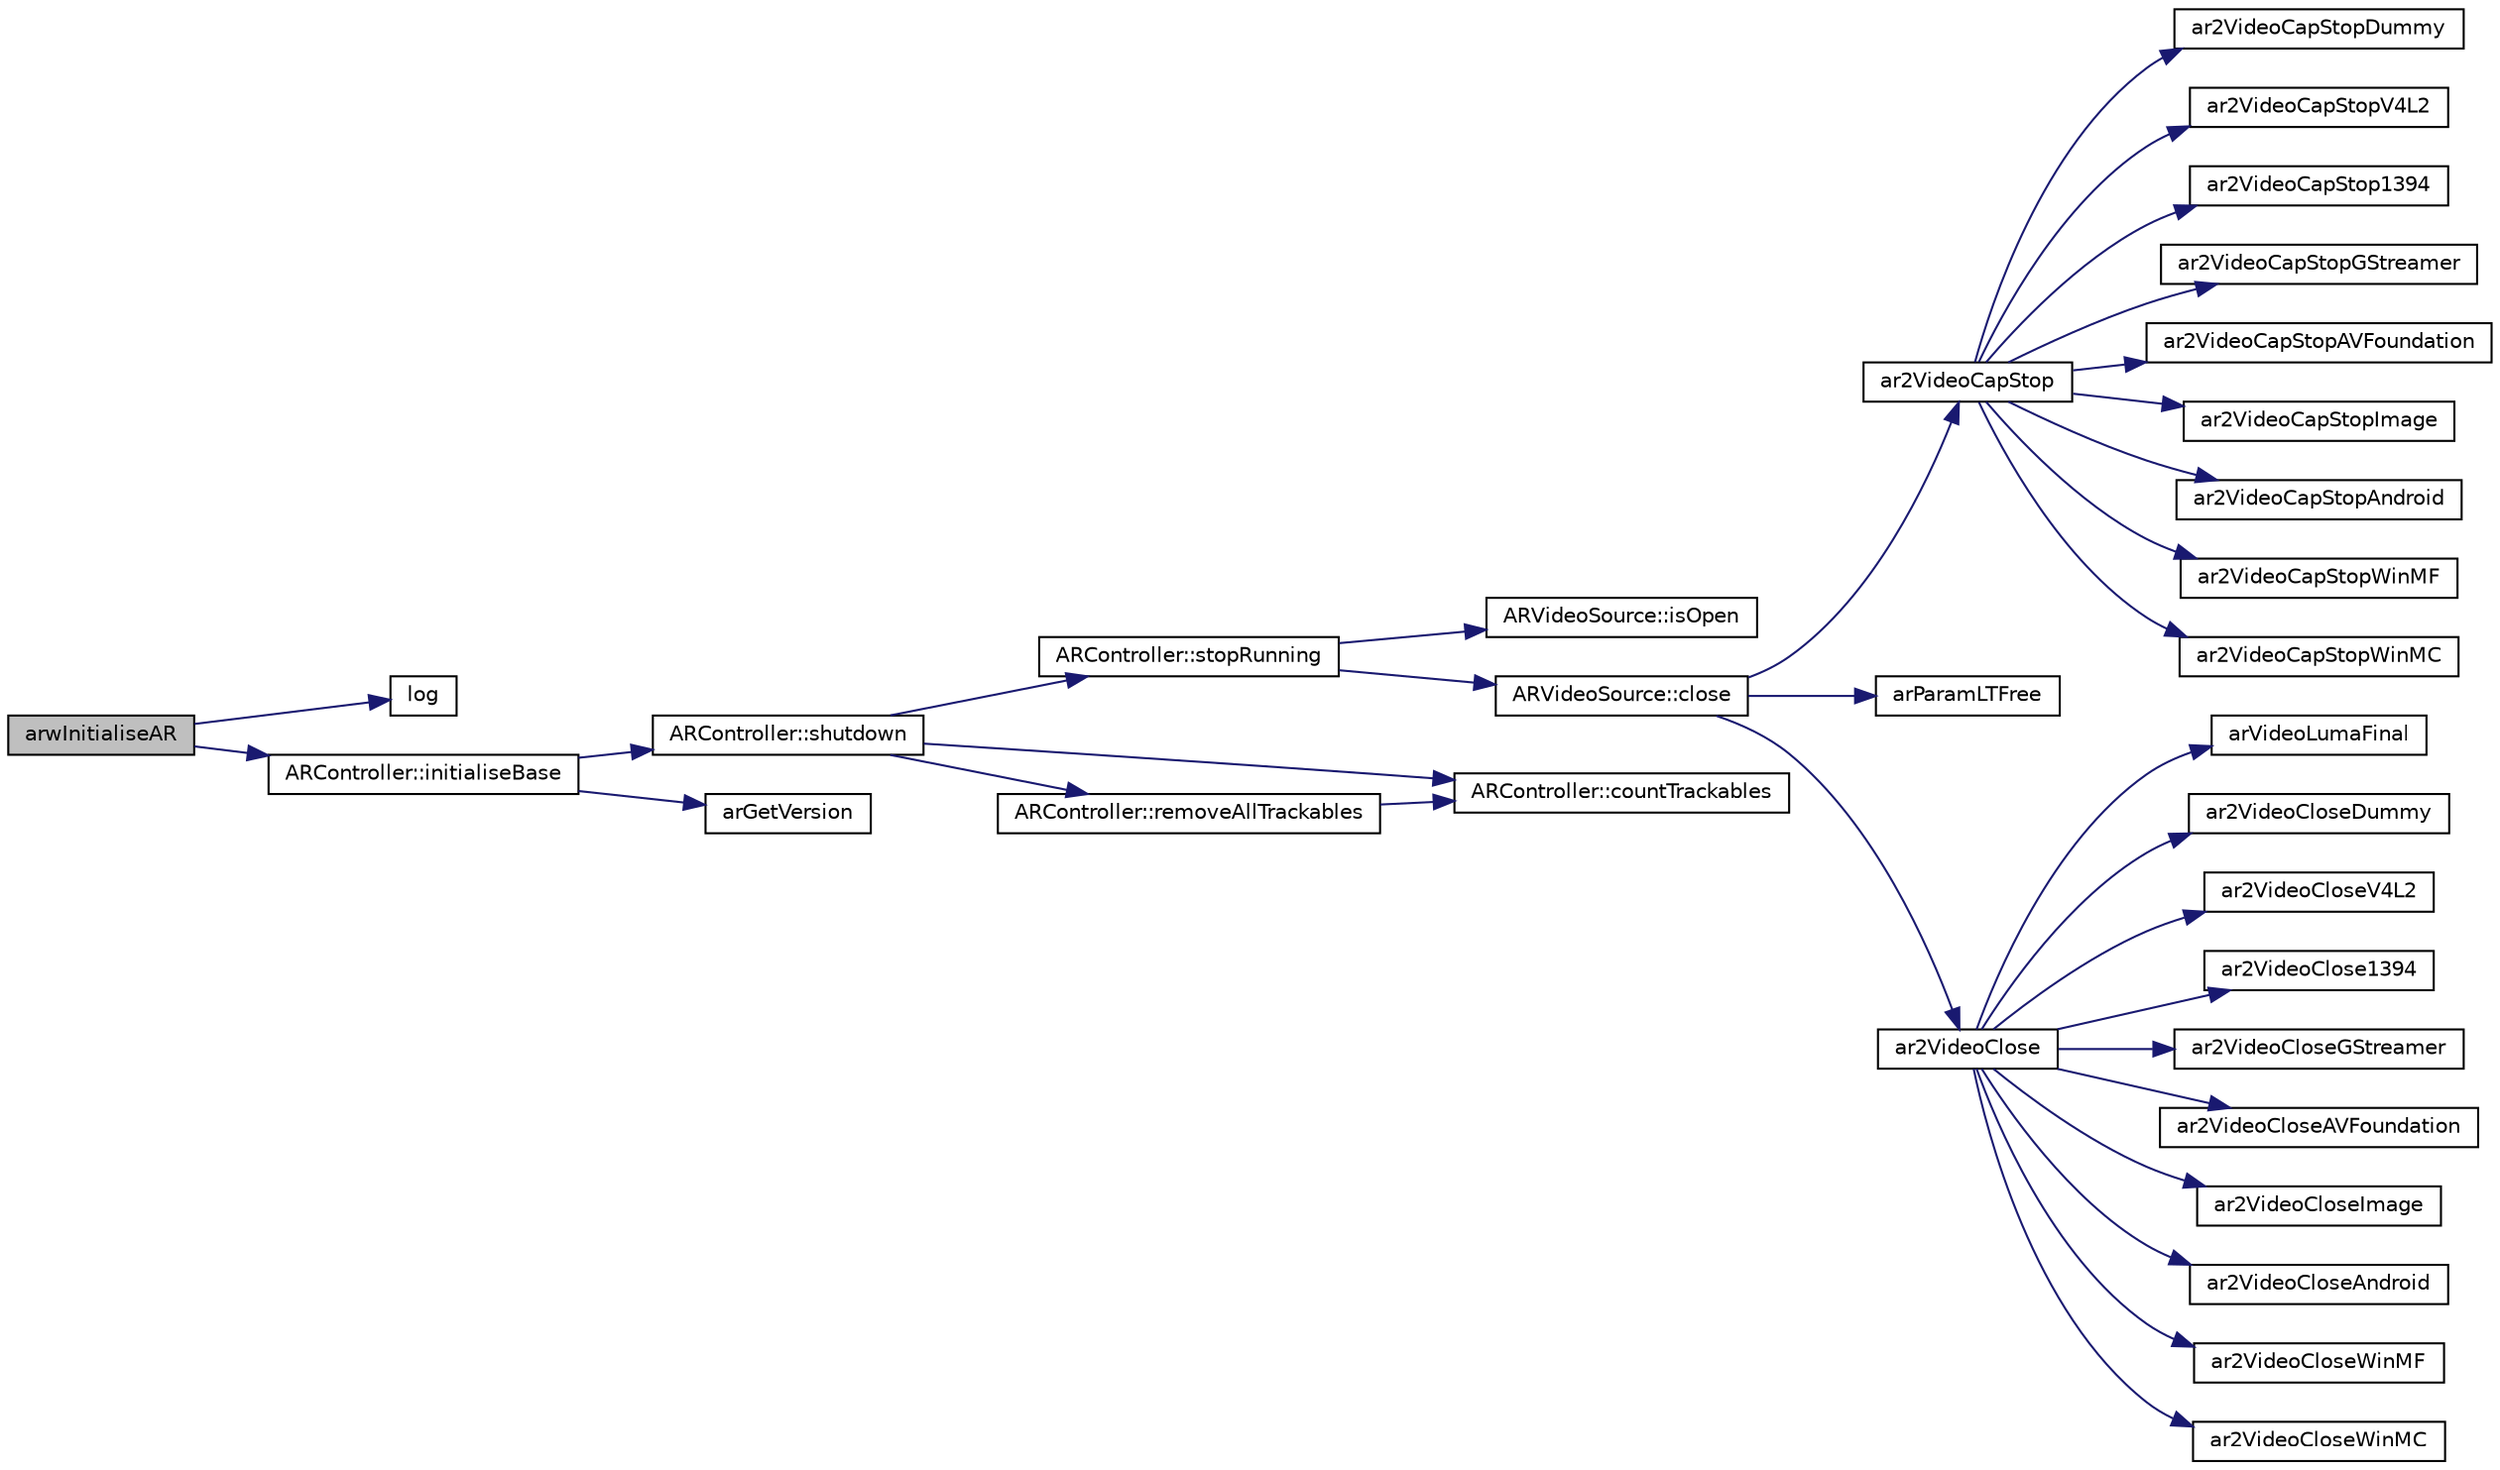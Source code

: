 digraph "arwInitialiseAR"
{
 // INTERACTIVE_SVG=YES
  edge [fontname="Helvetica",fontsize="10",labelfontname="Helvetica",labelfontsize="10"];
  node [fontname="Helvetica",fontsize="10",shape=record];
  rankdir="LR";
  Node1 [label="arwInitialiseAR",height=0.2,width=0.4,color="black", fillcolor="grey75", style="filled", fontcolor="black"];
  Node1 -> Node2 [color="midnightblue",fontsize="10",style="solid",fontname="Helvetica"];
  Node2 [label="log",height=0.2,width=0.4,color="black", fillcolor="white", style="filled",URL="$_a_r_x__c_8cpp.html#a658dcf98f0b22f514b51fa76d0817bf7"];
  Node1 -> Node3 [color="midnightblue",fontsize="10",style="solid",fontname="Helvetica"];
  Node3 [label="ARController::initialiseBase",height=0.2,width=0.4,color="black", fillcolor="white", style="filled",URL="$class_a_r_controller.html#abd86050d4df0583854f0d7eec08b6f43",tooltip="Start trackable management so trackables can be added and removed. "];
  Node3 -> Node4 [color="midnightblue",fontsize="10",style="solid",fontname="Helvetica"];
  Node4 [label="ARController::shutdown",height=0.2,width=0.4,color="black", fillcolor="white", style="filled",URL="$class_a_r_controller.html#ac3aad1d57eb54ef10ecdd57562fad461",tooltip="Stop, if running. "];
  Node4 -> Node5 [color="midnightblue",fontsize="10",style="solid",fontname="Helvetica"];
  Node5 [label="ARController::stopRunning",height=0.2,width=0.4,color="black", fillcolor="white", style="filled",URL="$class_a_r_controller.html#a889dbbe581e771d1f4f2e28fad3f686b",tooltip="Video capture and tracking stops, but trackables are still valid and can be configured. "];
  Node5 -> Node6 [color="midnightblue",fontsize="10",style="solid",fontname="Helvetica"];
  Node6 [label="ARVideoSource::isOpen",height=0.2,width=0.4,color="black", fillcolor="white", style="filled",URL="$class_a_r_video_source.html#a8706190039e04f36a81ec6f97fdfe0be",tooltip="Returns true if the video source is open. "];
  Node5 -> Node7 [color="midnightblue",fontsize="10",style="solid",fontname="Helvetica"];
  Node7 [label="ARVideoSource::close",height=0.2,width=0.4,color="black", fillcolor="white", style="filled",URL="$class_a_r_video_source.html#ae67083e64b2b3c6d7aa6d8cbe33ef95f",tooltip="Closes the video source. "];
  Node7 -> Node8 [color="midnightblue",fontsize="10",style="solid",fontname="Helvetica"];
  Node8 [label="ar2VideoCapStop",height=0.2,width=0.4,color="black", fillcolor="white", style="filled",URL="$video_8h.html#a1be4d84d7f0145a0abe41d9a351c867c"];
  Node8 -> Node9 [color="midnightblue",fontsize="10",style="solid",fontname="Helvetica"];
  Node9 [label="ar2VideoCapStopDummy",height=0.2,width=0.4,color="black", fillcolor="white", style="filled",URL="$video_dummy_8h.html#a78fa5654276bc8d340ffe8182d0bcd6c"];
  Node8 -> Node10 [color="midnightblue",fontsize="10",style="solid",fontname="Helvetica"];
  Node10 [label="ar2VideoCapStopV4L2",height=0.2,width=0.4,color="black", fillcolor="white", style="filled",URL="$video_v4_l2_8h.html#a530b43b034daf2f89586fb69e9de74aa"];
  Node8 -> Node11 [color="midnightblue",fontsize="10",style="solid",fontname="Helvetica"];
  Node11 [label="ar2VideoCapStop1394",height=0.2,width=0.4,color="black", fillcolor="white", style="filled",URL="$video1394_8h.html#a23f653b38bb02af6d9050d02b0702f94"];
  Node8 -> Node12 [color="midnightblue",fontsize="10",style="solid",fontname="Helvetica"];
  Node12 [label="ar2VideoCapStopGStreamer",height=0.2,width=0.4,color="black", fillcolor="white", style="filled",URL="$video_g_streamer_8h.html#a7742f3dc5f58756420a4f50e9f588432"];
  Node8 -> Node13 [color="midnightblue",fontsize="10",style="solid",fontname="Helvetica"];
  Node13 [label="ar2VideoCapStopAVFoundation",height=0.2,width=0.4,color="black", fillcolor="white", style="filled",URL="$video_a_v_foundation_8h.html#a80dffabb6c571245b002d91e9031ca64"];
  Node8 -> Node14 [color="midnightblue",fontsize="10",style="solid",fontname="Helvetica"];
  Node14 [label="ar2VideoCapStopImage",height=0.2,width=0.4,color="black", fillcolor="white", style="filled",URL="$video_image_8h.html#af8b971aac579641ba46492cbd6394293"];
  Node8 -> Node15 [color="midnightblue",fontsize="10",style="solid",fontname="Helvetica"];
  Node15 [label="ar2VideoCapStopAndroid",height=0.2,width=0.4,color="black", fillcolor="white", style="filled",URL="$video_android_8h.html#a0d13c2368b42b9e85c60830fb13fd04e"];
  Node8 -> Node16 [color="midnightblue",fontsize="10",style="solid",fontname="Helvetica"];
  Node16 [label="ar2VideoCapStopWinMF",height=0.2,width=0.4,color="black", fillcolor="white", style="filled",URL="$video_windows_media_foundation_8h.html#a76577330dd560a4785693d80f71d3919"];
  Node8 -> Node17 [color="midnightblue",fontsize="10",style="solid",fontname="Helvetica"];
  Node17 [label="ar2VideoCapStopWinMC",height=0.2,width=0.4,color="black", fillcolor="white", style="filled",URL="$video_windows_media_capture_8h.html#a7fb2e79c53df9853a1a61b16be3b8e80"];
  Node7 -> Node18 [color="midnightblue",fontsize="10",style="solid",fontname="Helvetica"];
  Node18 [label="arParamLTFree",height=0.2,width=0.4,color="black", fillcolor="white", style="filled",URL="$param_8h.html#ae8028c38d85676df772e04a2b32b0e33",tooltip="Dispose of a memory allocated to a lookup-table camera parameter. "];
  Node7 -> Node19 [color="midnightblue",fontsize="10",style="solid",fontname="Helvetica"];
  Node19 [label="ar2VideoClose",height=0.2,width=0.4,color="black", fillcolor="white", style="filled",URL="$video_8h.html#a9e63fc8d035c52c91c2bfb1ee3d332ed"];
  Node19 -> Node20 [color="midnightblue",fontsize="10",style="solid",fontname="Helvetica"];
  Node20 [label="arVideoLumaFinal",height=0.2,width=0.4,color="black", fillcolor="white", style="filled",URL="$video_luma_8h.html#aca65952813bda3666e8d3f70eef8448b"];
  Node19 -> Node21 [color="midnightblue",fontsize="10",style="solid",fontname="Helvetica"];
  Node21 [label="ar2VideoCloseDummy",height=0.2,width=0.4,color="black", fillcolor="white", style="filled",URL="$video_dummy_8h.html#ae518c53d87b1320ba8cd80ed8a23bf0a"];
  Node19 -> Node22 [color="midnightblue",fontsize="10",style="solid",fontname="Helvetica"];
  Node22 [label="ar2VideoCloseV4L2",height=0.2,width=0.4,color="black", fillcolor="white", style="filled",URL="$video_v4_l2_8h.html#a160602fb4d1827e9053166f051f4613d"];
  Node19 -> Node23 [color="midnightblue",fontsize="10",style="solid",fontname="Helvetica"];
  Node23 [label="ar2VideoClose1394",height=0.2,width=0.4,color="black", fillcolor="white", style="filled",URL="$video1394_8h.html#aaea7efdd8dad25a42fe9b8f3bc3edf0b"];
  Node19 -> Node24 [color="midnightblue",fontsize="10",style="solid",fontname="Helvetica"];
  Node24 [label="ar2VideoCloseGStreamer",height=0.2,width=0.4,color="black", fillcolor="white", style="filled",URL="$video_g_streamer_8h.html#a2b535cabcc05dd8fd6927690db49a902"];
  Node19 -> Node25 [color="midnightblue",fontsize="10",style="solid",fontname="Helvetica"];
  Node25 [label="ar2VideoCloseAVFoundation",height=0.2,width=0.4,color="black", fillcolor="white", style="filled",URL="$video_a_v_foundation_8h.html#a2883b331cca58ccd1c036f2318041f03"];
  Node19 -> Node26 [color="midnightblue",fontsize="10",style="solid",fontname="Helvetica"];
  Node26 [label="ar2VideoCloseImage",height=0.2,width=0.4,color="black", fillcolor="white", style="filled",URL="$video_image_8h.html#a3ffc443b510b55d94d0aed46e4277388"];
  Node19 -> Node27 [color="midnightblue",fontsize="10",style="solid",fontname="Helvetica"];
  Node27 [label="ar2VideoCloseAndroid",height=0.2,width=0.4,color="black", fillcolor="white", style="filled",URL="$video_android_8h.html#afb5748a9176a3e1a8aee435726c18be2"];
  Node19 -> Node28 [color="midnightblue",fontsize="10",style="solid",fontname="Helvetica"];
  Node28 [label="ar2VideoCloseWinMF",height=0.2,width=0.4,color="black", fillcolor="white", style="filled",URL="$video_windows_media_foundation_8h.html#a88f48eef52a6f3c3c94bc8cdd48a7e9a"];
  Node19 -> Node29 [color="midnightblue",fontsize="10",style="solid",fontname="Helvetica"];
  Node29 [label="ar2VideoCloseWinMC",height=0.2,width=0.4,color="black", fillcolor="white", style="filled",URL="$video_windows_media_capture_8h.html#ab22b3535389f49f07154d5b1dd5d302e"];
  Node4 -> Node30 [color="midnightblue",fontsize="10",style="solid",fontname="Helvetica"];
  Node30 [label="ARController::countTrackables",height=0.2,width=0.4,color="black", fillcolor="white", style="filled",URL="$class_a_r_controller.html#a0ce295c65ca5138b666b87387f996016",tooltip="Returns the number of currently loaded trackables. "];
  Node4 -> Node31 [color="midnightblue",fontsize="10",style="solid",fontname="Helvetica"];
  Node31 [label="ARController::removeAllTrackables",height=0.2,width=0.4,color="black", fillcolor="white", style="filled",URL="$class_a_r_controller.html#a4be78b9f44e98f73f850b12700607da1",tooltip="Clears the collection of trackables. "];
  Node31 -> Node30 [color="midnightblue",fontsize="10",style="solid",fontname="Helvetica"];
  Node3 -> Node32 [color="midnightblue",fontsize="10",style="solid",fontname="Helvetica"];
  Node32 [label="arGetVersion",height=0.2,width=0.4,color="black", fillcolor="white", style="filled",URL="$ar_util_8c.html#a5f6a6f78cfce8c8dfc80479b47232eb4",tooltip="Get the artoolkitX version information in numberic and string format. "];
}
